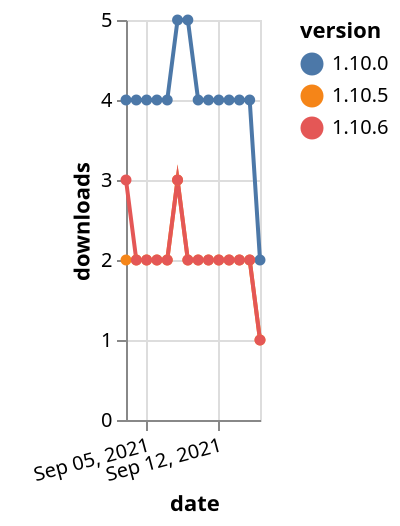 {"$schema": "https://vega.github.io/schema/vega-lite/v5.json", "description": "A simple bar chart with embedded data.", "data": {"values": [{"date": "2021-09-03", "total": 2626, "delta": 2, "version": "1.10.5"}, {"date": "2021-09-04", "total": 2628, "delta": 2, "version": "1.10.5"}, {"date": "2021-09-05", "total": 2630, "delta": 2, "version": "1.10.5"}, {"date": "2021-09-06", "total": 2632, "delta": 2, "version": "1.10.5"}, {"date": "2021-09-07", "total": 2634, "delta": 2, "version": "1.10.5"}, {"date": "2021-09-08", "total": 2637, "delta": 3, "version": "1.10.5"}, {"date": "2021-09-09", "total": 2639, "delta": 2, "version": "1.10.5"}, {"date": "2021-09-10", "total": 2641, "delta": 2, "version": "1.10.5"}, {"date": "2021-09-11", "total": 2643, "delta": 2, "version": "1.10.5"}, {"date": "2021-09-12", "total": 2645, "delta": 2, "version": "1.10.5"}, {"date": "2021-09-13", "total": 2647, "delta": 2, "version": "1.10.5"}, {"date": "2021-09-14", "total": 2649, "delta": 2, "version": "1.10.5"}, {"date": "2021-09-15", "total": 2651, "delta": 2, "version": "1.10.5"}, {"date": "2021-09-16", "total": 2652, "delta": 1, "version": "1.10.5"}, {"date": "2021-09-03", "total": 7848, "delta": 4, "version": "1.10.0"}, {"date": "2021-09-04", "total": 7852, "delta": 4, "version": "1.10.0"}, {"date": "2021-09-05", "total": 7856, "delta": 4, "version": "1.10.0"}, {"date": "2021-09-06", "total": 7860, "delta": 4, "version": "1.10.0"}, {"date": "2021-09-07", "total": 7864, "delta": 4, "version": "1.10.0"}, {"date": "2021-09-08", "total": 7869, "delta": 5, "version": "1.10.0"}, {"date": "2021-09-09", "total": 7874, "delta": 5, "version": "1.10.0"}, {"date": "2021-09-10", "total": 7878, "delta": 4, "version": "1.10.0"}, {"date": "2021-09-11", "total": 7882, "delta": 4, "version": "1.10.0"}, {"date": "2021-09-12", "total": 7886, "delta": 4, "version": "1.10.0"}, {"date": "2021-09-13", "total": 7890, "delta": 4, "version": "1.10.0"}, {"date": "2021-09-14", "total": 7894, "delta": 4, "version": "1.10.0"}, {"date": "2021-09-15", "total": 7898, "delta": 4, "version": "1.10.0"}, {"date": "2021-09-16", "total": 7900, "delta": 2, "version": "1.10.0"}, {"date": "2021-09-03", "total": 2925, "delta": 3, "version": "1.10.6"}, {"date": "2021-09-04", "total": 2927, "delta": 2, "version": "1.10.6"}, {"date": "2021-09-05", "total": 2929, "delta": 2, "version": "1.10.6"}, {"date": "2021-09-06", "total": 2931, "delta": 2, "version": "1.10.6"}, {"date": "2021-09-07", "total": 2933, "delta": 2, "version": "1.10.6"}, {"date": "2021-09-08", "total": 2936, "delta": 3, "version": "1.10.6"}, {"date": "2021-09-09", "total": 2938, "delta": 2, "version": "1.10.6"}, {"date": "2021-09-10", "total": 2940, "delta": 2, "version": "1.10.6"}, {"date": "2021-09-11", "total": 2942, "delta": 2, "version": "1.10.6"}, {"date": "2021-09-12", "total": 2944, "delta": 2, "version": "1.10.6"}, {"date": "2021-09-13", "total": 2946, "delta": 2, "version": "1.10.6"}, {"date": "2021-09-14", "total": 2948, "delta": 2, "version": "1.10.6"}, {"date": "2021-09-15", "total": 2950, "delta": 2, "version": "1.10.6"}, {"date": "2021-09-16", "total": 2951, "delta": 1, "version": "1.10.6"}]}, "width": "container", "mark": {"type": "line", "point": {"filled": true}}, "encoding": {"x": {"field": "date", "type": "temporal", "timeUnit": "yearmonthdate", "title": "date", "axis": {"labelAngle": -15}}, "y": {"field": "delta", "type": "quantitative", "title": "downloads"}, "color": {"field": "version", "type": "nominal"}, "tooltip": {"field": "delta"}}}